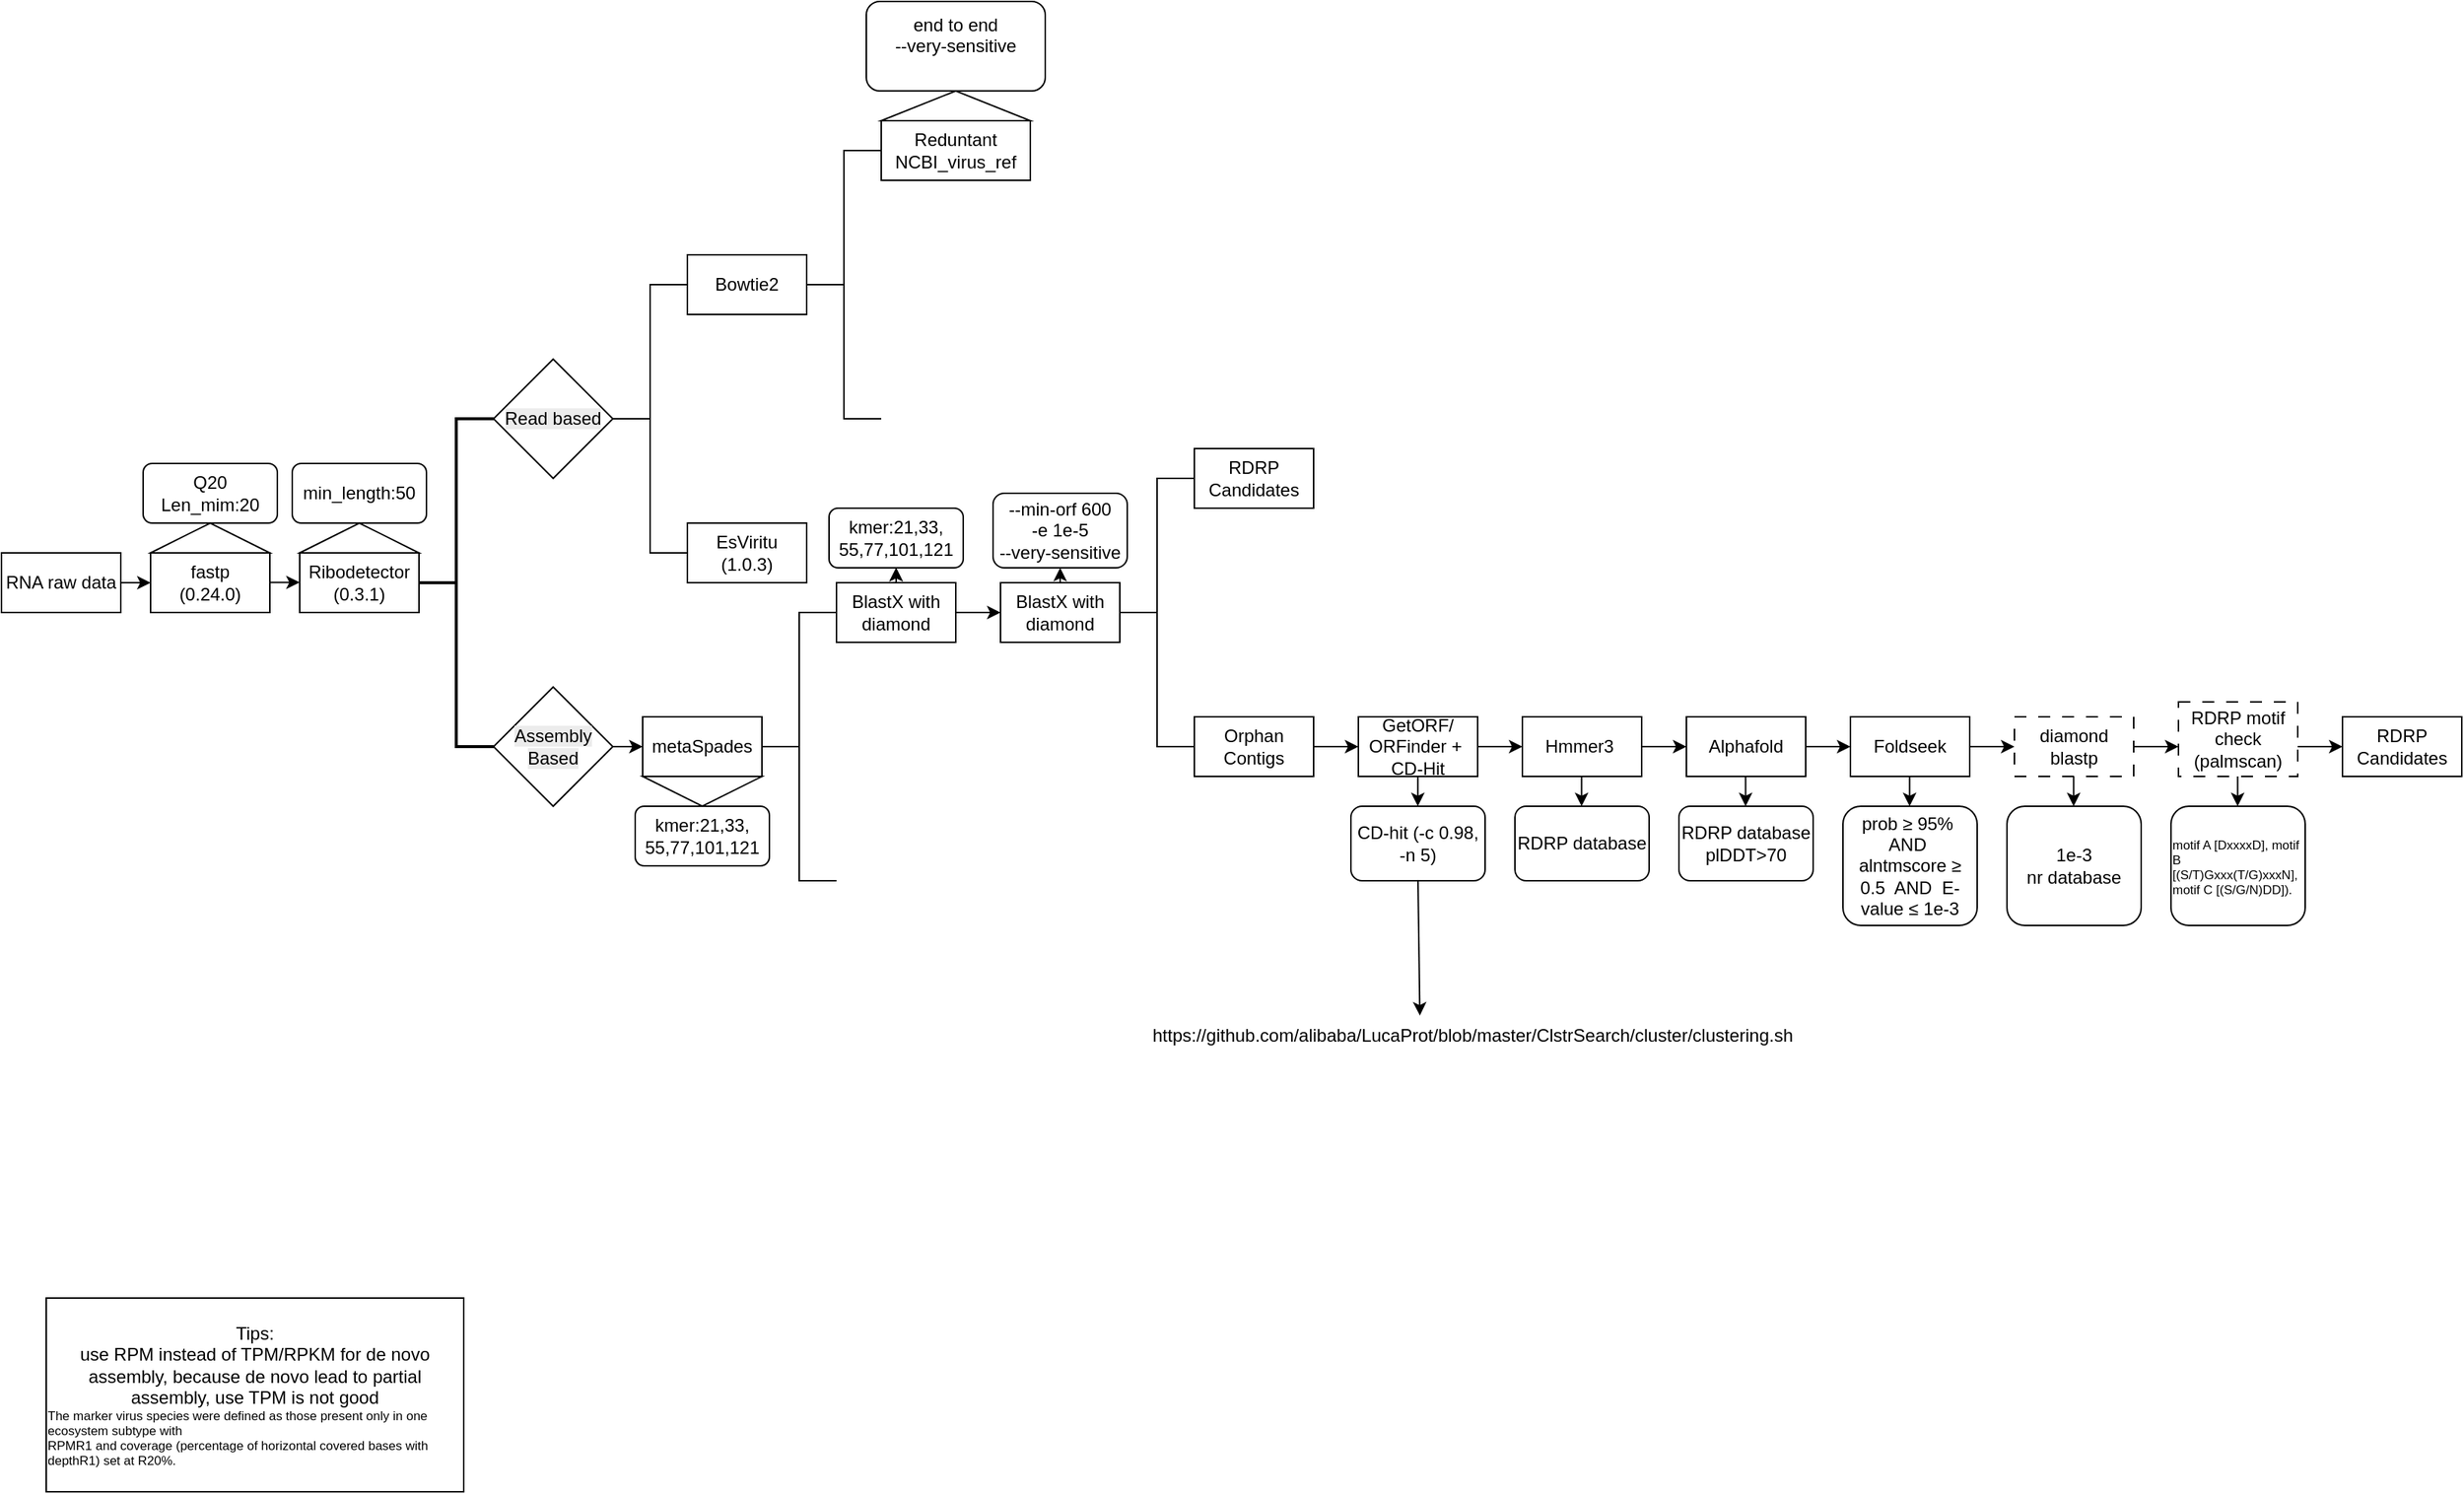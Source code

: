 <mxfile version="28.1.0">
  <diagram name="Page-1" id="d5VSCIzbNMDESyZ41HRd">
    <mxGraphModel dx="1275" dy="1785" grid="1" gridSize="10" guides="1" tooltips="1" connect="1" arrows="1" fold="1" page="1" pageScale="1" pageWidth="850" pageHeight="1100" math="0" shadow="0">
      <root>
        <mxCell id="0" />
        <mxCell id="1" parent="0" />
        <mxCell id="2hq1q1hE4ae5PyoyzUcr-1" value="RNA raw data" style="rounded=0;whiteSpace=wrap;html=1;" parent="1" vertex="1">
          <mxGeometry x="30" y="60" width="80" height="40" as="geometry" />
        </mxCell>
        <mxCell id="3U4D3AY32I1sPScVAuO_-1" value="fastp&lt;div&gt;(0.24.0)&lt;/div&gt;" style="rounded=0;whiteSpace=wrap;html=1;" parent="1" vertex="1">
          <mxGeometry x="130" y="60" width="80" height="40" as="geometry" />
        </mxCell>
        <mxCell id="3U4D3AY32I1sPScVAuO_-2" value="" style="endArrow=classic;html=1;rounded=0;exitX=1;exitY=0.5;exitDx=0;exitDy=0;entryX=0;entryY=0.5;entryDx=0;entryDy=0;" parent="1" source="2hq1q1hE4ae5PyoyzUcr-1" target="3U4D3AY32I1sPScVAuO_-1" edge="1">
          <mxGeometry width="50" height="50" relative="1" as="geometry">
            <mxPoint x="350" y="270" as="sourcePoint" />
            <mxPoint x="400" y="220" as="targetPoint" />
          </mxGeometry>
        </mxCell>
        <mxCell id="3U4D3AY32I1sPScVAuO_-4" value="&lt;span style=&quot;background-color: transparent; color: light-dark(rgb(0, 0, 0), rgb(255, 255, 255));&quot;&gt;Q20&lt;/span&gt;&lt;div&gt;Len_mim:20&lt;/div&gt;" style="rounded=1;whiteSpace=wrap;html=1;" parent="1" vertex="1">
          <mxGeometry x="125" width="90" height="40" as="geometry" />
        </mxCell>
        <mxCell id="3U4D3AY32I1sPScVAuO_-6" value="" style="triangle;whiteSpace=wrap;html=1;rotation=-90;" parent="1" vertex="1">
          <mxGeometry x="160" y="10" width="20" height="80" as="geometry" />
        </mxCell>
        <mxCell id="mpjd_PZbwG2OVMUTGQUJ-1" value="" style="endArrow=classic;html=1;rounded=0;exitX=1;exitY=0.5;exitDx=0;exitDy=0;entryX=0;entryY=0.5;entryDx=0;entryDy=0;" parent="1" edge="1">
          <mxGeometry width="50" height="50" relative="1" as="geometry">
            <mxPoint x="210" y="79.81" as="sourcePoint" />
            <mxPoint x="230" y="79.81" as="targetPoint" />
          </mxGeometry>
        </mxCell>
        <mxCell id="mpjd_PZbwG2OVMUTGQUJ-2" value="Ribodetector&lt;div&gt;(0.3.1)&lt;/div&gt;" style="rounded=0;whiteSpace=wrap;html=1;" parent="1" vertex="1">
          <mxGeometry x="230" y="60" width="80" height="40" as="geometry" />
        </mxCell>
        <mxCell id="mpjd_PZbwG2OVMUTGQUJ-3" value="min_length:50" style="rounded=1;whiteSpace=wrap;html=1;" parent="1" vertex="1">
          <mxGeometry x="225" width="90" height="40" as="geometry" />
        </mxCell>
        <mxCell id="mpjd_PZbwG2OVMUTGQUJ-4" value="" style="triangle;whiteSpace=wrap;html=1;rotation=-90;" parent="1" vertex="1">
          <mxGeometry x="260" y="10" width="20" height="80" as="geometry" />
        </mxCell>
        <mxCell id="mpjd_PZbwG2OVMUTGQUJ-28" value="" style="strokeWidth=2;html=1;shape=mxgraph.flowchart.annotation_2;align=left;labelPosition=right;pointerEvents=1;" parent="1" vertex="1">
          <mxGeometry x="310" y="-30" width="50" height="220" as="geometry" />
        </mxCell>
        <mxCell id="mpjd_PZbwG2OVMUTGQUJ-31" value="&lt;meta charset=&quot;utf-8&quot;&gt;&lt;span style=&quot;color: rgb(0, 0, 0); font-family: Helvetica; font-size: 12px; font-style: normal; font-variant-ligatures: normal; font-variant-caps: normal; font-weight: 400; letter-spacing: normal; orphans: 2; text-align: center; text-indent: 0px; text-transform: none; widows: 2; word-spacing: 0px; -webkit-text-stroke-width: 0px; white-space: normal; background-color: rgb(236, 236, 236); text-decoration-thickness: initial; text-decoration-style: initial; text-decoration-color: initial; display: inline !important; float: none;&quot;&gt;Read based&lt;/span&gt;" style="rhombus;whiteSpace=wrap;html=1;" parent="1" vertex="1">
          <mxGeometry x="360" y="-70" width="80" height="80" as="geometry" />
        </mxCell>
        <mxCell id="mpjd_PZbwG2OVMUTGQUJ-32" value="EsViritu&lt;div&gt;(1.0.3)&lt;/div&gt;" style="rounded=0;whiteSpace=wrap;html=1;" parent="1" vertex="1">
          <mxGeometry x="490" y="40" width="80" height="40" as="geometry" />
        </mxCell>
        <mxCell id="mpjd_PZbwG2OVMUTGQUJ-35" value="" style="strokeWidth=1;html=1;shape=mxgraph.flowchart.annotation_2;align=left;labelPosition=right;pointerEvents=1;" parent="1" vertex="1">
          <mxGeometry x="440" y="-120" width="50" height="180" as="geometry" />
        </mxCell>
        <mxCell id="mpjd_PZbwG2OVMUTGQUJ-36" value="Bowtie2" style="rounded=0;whiteSpace=wrap;html=1;" parent="1" vertex="1">
          <mxGeometry x="490" y="-140" width="80" height="40" as="geometry" />
        </mxCell>
        <mxCell id="mpjd_PZbwG2OVMUTGQUJ-37" value="&lt;div&gt;end to end&lt;/div&gt;--very-sensitive&lt;div&gt;&lt;br&gt;&lt;/div&gt;" style="rounded=1;whiteSpace=wrap;html=1;" parent="1" vertex="1">
          <mxGeometry x="610" y="-310" width="120" height="60" as="geometry" />
        </mxCell>
        <mxCell id="mpjd_PZbwG2OVMUTGQUJ-38" value="" style="triangle;whiteSpace=wrap;html=1;rotation=-90;" parent="1" vertex="1">
          <mxGeometry x="660" y="-290" width="20" height="100" as="geometry" />
        </mxCell>
        <mxCell id="mpjd_PZbwG2OVMUTGQUJ-39" value="" style="strokeWidth=1;html=1;shape=mxgraph.flowchart.annotation_2;align=left;labelPosition=right;pointerEvents=1;" parent="1" vertex="1">
          <mxGeometry x="570" y="-210" width="50" height="180" as="geometry" />
        </mxCell>
        <mxCell id="mpjd_PZbwG2OVMUTGQUJ-40" value="Reduntant&lt;div&gt;NCBI_virus_ref&lt;/div&gt;" style="rounded=0;whiteSpace=wrap;html=1;" parent="1" vertex="1">
          <mxGeometry x="620" y="-230" width="100" height="40" as="geometry" />
        </mxCell>
        <mxCell id="M1uCpGNBb0KluPalSdDA-1" value="&lt;span style=&quot;color: rgb(0, 0, 0); font-family: Helvetica; font-size: 12px; font-style: normal; font-variant-ligatures: normal; font-variant-caps: normal; font-weight: 400; letter-spacing: normal; orphans: 2; text-align: center; text-indent: 0px; text-transform: none; widows: 2; word-spacing: 0px; -webkit-text-stroke-width: 0px; white-space: normal; background-color: rgb(236, 236, 236); text-decoration-thickness: initial; text-decoration-style: initial; text-decoration-color: initial; float: none; display: inline !important;&quot;&gt;Assembly&lt;/span&gt;&lt;div&gt;&lt;span style=&quot;color: rgb(0, 0, 0); font-family: Helvetica; font-size: 12px; font-style: normal; font-variant-ligatures: normal; font-variant-caps: normal; font-weight: 400; letter-spacing: normal; orphans: 2; text-align: center; text-indent: 0px; text-transform: none; widows: 2; word-spacing: 0px; -webkit-text-stroke-width: 0px; white-space: normal; background-color: rgb(236, 236, 236); text-decoration-thickness: initial; text-decoration-style: initial; text-decoration-color: initial; float: none; display: inline !important;&quot;&gt;Based&lt;/span&gt;&lt;/div&gt;" style="rhombus;whiteSpace=wrap;html=1;" parent="1" vertex="1">
          <mxGeometry x="360" y="150" width="80" height="80" as="geometry" />
        </mxCell>
        <mxCell id="M1uCpGNBb0KluPalSdDA-2" value="metaSpades" style="rounded=0;whiteSpace=wrap;html=1;" parent="1" vertex="1">
          <mxGeometry x="460" y="170" width="80" height="40" as="geometry" />
        </mxCell>
        <mxCell id="M1uCpGNBb0KluPalSdDA-4" value="" style="endArrow=classic;html=1;rounded=0;exitX=1;exitY=0.5;exitDx=0;exitDy=0;entryX=0;entryY=0.5;entryDx=0;entryDy=0;" parent="1" edge="1">
          <mxGeometry width="50" height="50" relative="1" as="geometry">
            <mxPoint x="440" y="190" as="sourcePoint" />
            <mxPoint x="460" y="190" as="targetPoint" />
          </mxGeometry>
        </mxCell>
        <mxCell id="M1uCpGNBb0KluPalSdDA-5" value="kmer:21,33,&lt;div&gt;55,77,101,121&lt;/div&gt;" style="rounded=1;whiteSpace=wrap;html=1;" parent="1" vertex="1">
          <mxGeometry x="455" y="230" width="90" height="40" as="geometry" />
        </mxCell>
        <mxCell id="M1uCpGNBb0KluPalSdDA-6" value="" style="triangle;whiteSpace=wrap;html=1;rotation=90;" parent="1" vertex="1">
          <mxGeometry x="490" y="180" width="20" height="80" as="geometry" />
        </mxCell>
        <mxCell id="M1uCpGNBb0KluPalSdDA-7" value="" style="strokeWidth=1;html=1;shape=mxgraph.flowchart.annotation_2;align=left;labelPosition=right;pointerEvents=1;" parent="1" vertex="1">
          <mxGeometry x="540" y="100" width="50" height="180" as="geometry" />
        </mxCell>
        <mxCell id="M1uCpGNBb0KluPalSdDA-19" value="" style="edgeStyle=orthogonalEdgeStyle;rounded=0;orthogonalLoop=1;jettySize=auto;html=1;" parent="1" source="M1uCpGNBb0KluPalSdDA-8" target="M1uCpGNBb0KluPalSdDA-10" edge="1">
          <mxGeometry relative="1" as="geometry" />
        </mxCell>
        <mxCell id="M1uCpGNBb0KluPalSdDA-8" value="BlastX with diamond" style="rounded=0;whiteSpace=wrap;html=1;" parent="1" vertex="1">
          <mxGeometry x="590" y="80" width="80" height="40" as="geometry" />
        </mxCell>
        <mxCell id="M1uCpGNBb0KluPalSdDA-10" value="kmer:21,33,&lt;div&gt;55,77,101,121&lt;/div&gt;" style="rounded=1;whiteSpace=wrap;html=1;" parent="1" vertex="1">
          <mxGeometry x="585" y="30" width="90" height="40" as="geometry" />
        </mxCell>
        <mxCell id="M1uCpGNBb0KluPalSdDA-12" value="" style="endArrow=classic;html=1;rounded=0;entryX=0.5;entryY=1;entryDx=0;entryDy=0;exitX=0.5;exitY=0;exitDx=0;exitDy=0;" parent="1" source="M1uCpGNBb0KluPalSdDA-8" target="M1uCpGNBb0KluPalSdDA-10" edge="1">
          <mxGeometry width="50" height="50" relative="1" as="geometry">
            <mxPoint x="680" y="160" as="sourcePoint" />
            <mxPoint x="730" y="110" as="targetPoint" />
          </mxGeometry>
        </mxCell>
        <mxCell id="M1uCpGNBb0KluPalSdDA-15" value="" style="endArrow=classic;html=1;rounded=0;exitX=1;exitY=0.5;exitDx=0;exitDy=0;" parent="1" edge="1">
          <mxGeometry width="50" height="50" relative="1" as="geometry">
            <mxPoint x="670" y="100" as="sourcePoint" />
            <mxPoint x="700" y="100" as="targetPoint" />
          </mxGeometry>
        </mxCell>
        <mxCell id="M1uCpGNBb0KluPalSdDA-16" value="BlastX with diamond" style="rounded=0;whiteSpace=wrap;html=1;" parent="1" vertex="1">
          <mxGeometry x="700" y="80" width="80" height="40" as="geometry" />
        </mxCell>
        <mxCell id="M1uCpGNBb0KluPalSdDA-17" value="--min-orf 600&lt;div&gt;-e 1e-5&lt;/div&gt;&lt;div&gt;--very-sensitive&lt;/div&gt;" style="rounded=1;whiteSpace=wrap;html=1;" parent="1" vertex="1">
          <mxGeometry x="695" y="20" width="90" height="50" as="geometry" />
        </mxCell>
        <mxCell id="M1uCpGNBb0KluPalSdDA-18" value="" style="endArrow=classic;html=1;rounded=0;entryX=0.5;entryY=1;entryDx=0;entryDy=0;exitX=0.5;exitY=0;exitDx=0;exitDy=0;" parent="1" target="M1uCpGNBb0KluPalSdDA-17" edge="1">
          <mxGeometry width="50" height="50" relative="1" as="geometry">
            <mxPoint x="740" y="80" as="sourcePoint" />
            <mxPoint x="840" y="110" as="targetPoint" />
          </mxGeometry>
        </mxCell>
        <mxCell id="M1uCpGNBb0KluPalSdDA-23" value="" style="strokeWidth=1;html=1;shape=mxgraph.flowchart.annotation_2;align=left;labelPosition=right;pointerEvents=1;" parent="1" vertex="1">
          <mxGeometry x="780" y="10" width="50" height="180" as="geometry" />
        </mxCell>
        <mxCell id="M1uCpGNBb0KluPalSdDA-24" value="RDRP Candidates" style="rounded=0;whiteSpace=wrap;html=1;" parent="1" vertex="1">
          <mxGeometry x="830" y="-10" width="80" height="40" as="geometry" />
        </mxCell>
        <mxCell id="M1uCpGNBb0KluPalSdDA-25" value="Orphan Contigs" style="rounded=0;whiteSpace=wrap;html=1;" parent="1" vertex="1">
          <mxGeometry x="830" y="170" width="80" height="40" as="geometry" />
        </mxCell>
        <mxCell id="M1uCpGNBb0KluPalSdDA-27" value="" style="endArrow=classic;html=1;rounded=0;exitX=1;exitY=0.5;exitDx=0;exitDy=0;" parent="1" edge="1">
          <mxGeometry width="50" height="50" relative="1" as="geometry">
            <mxPoint x="910" y="190" as="sourcePoint" />
            <mxPoint x="940" y="190" as="targetPoint" />
          </mxGeometry>
        </mxCell>
        <mxCell id="0CakbcepppxWFJiGsruR-1" value="GetORF/&lt;div&gt;&lt;span style=&quot;background-color: transparent; color: light-dark(rgb(0, 0, 0), rgb(255, 255, 255));&quot;&gt;ORFinder +&amp;nbsp;&lt;/span&gt;&lt;div&gt;&lt;div&gt;CD-Hit&lt;/div&gt;&lt;/div&gt;&lt;/div&gt;" style="rounded=0;whiteSpace=wrap;html=1;" parent="1" vertex="1">
          <mxGeometry x="940" y="170" width="80" height="40" as="geometry" />
        </mxCell>
        <mxCell id="0CakbcepppxWFJiGsruR-3" value="CD-hit (-c 0.98, -n 5)" style="rounded=1;whiteSpace=wrap;html=1;" parent="1" vertex="1">
          <mxGeometry x="935" y="230" width="90" height="50" as="geometry" />
        </mxCell>
        <mxCell id="0CakbcepppxWFJiGsruR-4" value="" style="endArrow=classic;html=1;rounded=0;exitX=0.5;exitY=0;exitDx=0;exitDy=0;" parent="1" edge="1">
          <mxGeometry width="50" height="50" relative="1" as="geometry">
            <mxPoint x="979.88" y="210" as="sourcePoint" />
            <mxPoint x="979.88" y="230" as="targetPoint" />
          </mxGeometry>
        </mxCell>
        <mxCell id="0CakbcepppxWFJiGsruR-5" value="Hmmer3&amp;nbsp;" style="rounded=0;whiteSpace=wrap;html=1;" parent="1" vertex="1">
          <mxGeometry x="1050" y="170" width="80" height="40" as="geometry" />
        </mxCell>
        <mxCell id="0CakbcepppxWFJiGsruR-6" value="" style="endArrow=classic;html=1;rounded=0;exitX=1;exitY=0.5;exitDx=0;exitDy=0;" parent="1" edge="1">
          <mxGeometry width="50" height="50" relative="1" as="geometry">
            <mxPoint x="1020" y="190" as="sourcePoint" />
            <mxPoint x="1050" y="190" as="targetPoint" />
          </mxGeometry>
        </mxCell>
        <mxCell id="0CakbcepppxWFJiGsruR-7" value="" style="endArrow=classic;html=1;rounded=0;exitX=0.5;exitY=0;exitDx=0;exitDy=0;" parent="1" edge="1">
          <mxGeometry width="50" height="50" relative="1" as="geometry">
            <mxPoint x="1089.71" y="210" as="sourcePoint" />
            <mxPoint x="1089.71" y="230" as="targetPoint" />
          </mxGeometry>
        </mxCell>
        <mxCell id="0CakbcepppxWFJiGsruR-8" value="RDRP database" style="rounded=1;whiteSpace=wrap;html=1;" parent="1" vertex="1">
          <mxGeometry x="1045" y="230" width="90" height="50" as="geometry" />
        </mxCell>
        <mxCell id="0CakbcepppxWFJiGsruR-9" value="Alphafold" style="rounded=0;whiteSpace=wrap;html=1;" parent="1" vertex="1">
          <mxGeometry x="1160" y="170" width="80" height="40" as="geometry" />
        </mxCell>
        <mxCell id="0CakbcepppxWFJiGsruR-10" value="" style="endArrow=classic;html=1;rounded=0;exitX=1;exitY=0.5;exitDx=0;exitDy=0;" parent="1" edge="1">
          <mxGeometry width="50" height="50" relative="1" as="geometry">
            <mxPoint x="1130" y="190" as="sourcePoint" />
            <mxPoint x="1160" y="190" as="targetPoint" />
          </mxGeometry>
        </mxCell>
        <mxCell id="0CakbcepppxWFJiGsruR-11" value="" style="endArrow=classic;html=1;rounded=0;exitX=0.5;exitY=0;exitDx=0;exitDy=0;" parent="1" edge="1">
          <mxGeometry width="50" height="50" relative="1" as="geometry">
            <mxPoint x="1199.71" y="210" as="sourcePoint" />
            <mxPoint x="1199.71" y="230" as="targetPoint" />
          </mxGeometry>
        </mxCell>
        <mxCell id="0CakbcepppxWFJiGsruR-12" value="RDRP database&lt;div&gt;plDDT&amp;gt;70&lt;/div&gt;" style="rounded=1;whiteSpace=wrap;html=1;" parent="1" vertex="1">
          <mxGeometry x="1155" y="230" width="90" height="50" as="geometry" />
        </mxCell>
        <mxCell id="0CakbcepppxWFJiGsruR-13" value="" style="endArrow=classic;html=1;rounded=0;exitX=1;exitY=0.5;exitDx=0;exitDy=0;" parent="1" edge="1">
          <mxGeometry width="50" height="50" relative="1" as="geometry">
            <mxPoint x="1240" y="190" as="sourcePoint" />
            <mxPoint x="1270" y="190" as="targetPoint" />
          </mxGeometry>
        </mxCell>
        <mxCell id="0CakbcepppxWFJiGsruR-14" value="Foldseek" style="rounded=0;whiteSpace=wrap;html=1;" parent="1" vertex="1">
          <mxGeometry x="1270" y="170" width="80" height="40" as="geometry" />
        </mxCell>
        <mxCell id="0CakbcepppxWFJiGsruR-17" value="" style="endArrow=classic;html=1;rounded=0;exitX=0.5;exitY=0;exitDx=0;exitDy=0;" parent="1" edge="1">
          <mxGeometry width="50" height="50" relative="1" as="geometry">
            <mxPoint x="1309.71" y="210" as="sourcePoint" />
            <mxPoint x="1309.71" y="230" as="targetPoint" />
          </mxGeometry>
        </mxCell>
        <mxCell id="0CakbcepppxWFJiGsruR-18" value="&lt;span style=&quot;text-align: left;&quot;&gt;prob ≥ 95%&amp;nbsp; AND&amp;nbsp; alntmscore ≥ 0.5&amp;nbsp; AND&amp;nbsp; E-value ≤ 1e-3&lt;/span&gt;" style="rounded=1;whiteSpace=wrap;html=1;" parent="1" vertex="1">
          <mxGeometry x="1265" y="230" width="90" height="80" as="geometry" />
        </mxCell>
        <mxCell id="0CakbcepppxWFJiGsruR-19" value="" style="endArrow=classic;html=1;rounded=0;exitX=1;exitY=0.5;exitDx=0;exitDy=0;" parent="1" edge="1">
          <mxGeometry width="50" height="50" relative="1" as="geometry">
            <mxPoint x="1350" y="190" as="sourcePoint" />
            <mxPoint x="1380" y="190" as="targetPoint" />
          </mxGeometry>
        </mxCell>
        <mxCell id="0CakbcepppxWFJiGsruR-20" value="diamond&lt;div&gt;blastp&lt;/div&gt;" style="rounded=0;whiteSpace=wrap;html=1;dashed=1;dashPattern=8 8;" parent="1" vertex="1">
          <mxGeometry x="1380" y="170" width="80" height="40" as="geometry" />
        </mxCell>
        <mxCell id="0CakbcepppxWFJiGsruR-21" value="" style="endArrow=classic;html=1;rounded=0;exitX=0.5;exitY=0;exitDx=0;exitDy=0;" parent="1" edge="1">
          <mxGeometry width="50" height="50" relative="1" as="geometry">
            <mxPoint x="1419.71" y="210" as="sourcePoint" />
            <mxPoint x="1419.71" y="230" as="targetPoint" />
          </mxGeometry>
        </mxCell>
        <mxCell id="0CakbcepppxWFJiGsruR-22" value="&lt;span style=&quot;text-align: left;&quot;&gt;1e-3&lt;/span&gt;&lt;div&gt;&lt;span style=&quot;text-align: left;&quot;&gt;nr database&lt;/span&gt;&lt;/div&gt;" style="rounded=1;whiteSpace=wrap;html=1;" parent="1" vertex="1">
          <mxGeometry x="1375" y="230" width="90" height="80" as="geometry" />
        </mxCell>
        <mxCell id="0CakbcepppxWFJiGsruR-23" value="" style="endArrow=classic;html=1;rounded=0;exitX=1;exitY=0.5;exitDx=0;exitDy=0;" parent="1" edge="1">
          <mxGeometry width="50" height="50" relative="1" as="geometry">
            <mxPoint x="1460" y="190" as="sourcePoint" />
            <mxPoint x="1490" y="190" as="targetPoint" />
          </mxGeometry>
        </mxCell>
        <mxCell id="0CakbcepppxWFJiGsruR-24" value="RDRP motif check&lt;div&gt;(palmscan)&lt;/div&gt;" style="rounded=0;whiteSpace=wrap;html=1;dashed=1;dashPattern=8 8;" parent="1" vertex="1">
          <mxGeometry x="1490" y="160" width="80" height="50" as="geometry" />
        </mxCell>
        <mxCell id="0CakbcepppxWFJiGsruR-25" value="" style="endArrow=classic;html=1;rounded=0;exitX=0.5;exitY=0;exitDx=0;exitDy=0;" parent="1" edge="1">
          <mxGeometry width="50" height="50" relative="1" as="geometry">
            <mxPoint x="1529.71" y="210" as="sourcePoint" />
            <mxPoint x="1529.71" y="230" as="targetPoint" />
          </mxGeometry>
        </mxCell>
        <mxCell id="0CakbcepppxWFJiGsruR-26" value="&lt;p style=&quot;margin: 0px; font-variant-numeric: normal; font-variant-east-asian: normal; font-variant-alternates: normal; font-size-adjust: none; font-kerning: auto; font-optical-sizing: auto; font-feature-settings: normal; font-variation-settings: normal; font-variant-position: normal; font-variant-emoji: normal; font-stretch: normal; font-size: 8.5px; line-height: normal; text-align: start;&quot; class=&quot;p1&quot;&gt;motif A [DxxxxD], motif B [(S/T)Gxxx(T/G)xxxN], motif C [(S/G/N)DD]).&lt;/p&gt;" style="rounded=1;whiteSpace=wrap;html=1;" parent="1" vertex="1">
          <mxGeometry x="1485" y="230" width="90" height="80" as="geometry" />
        </mxCell>
        <mxCell id="1CzcoiM6m79WCnnG3GS5-1" value="RDRP Candidates" style="rounded=0;whiteSpace=wrap;html=1;" parent="1" vertex="1">
          <mxGeometry x="1600" y="170" width="80" height="40" as="geometry" />
        </mxCell>
        <mxCell id="1CzcoiM6m79WCnnG3GS5-3" value="" style="endArrow=classic;html=1;rounded=0;exitX=1;exitY=0.5;exitDx=0;exitDy=0;" parent="1" edge="1">
          <mxGeometry width="50" height="50" relative="1" as="geometry">
            <mxPoint x="1570" y="190" as="sourcePoint" />
            <mxPoint x="1600" y="190" as="targetPoint" />
          </mxGeometry>
        </mxCell>
        <UserObject label="https://github.com/alibaba/LucaProt/blob/master/ClstrSearch/cluster/clustering.sh" link="https://github.com/alibaba/LucaProt/blob/master/ClstrSearch/cluster/clustering.sh" id="1CzcoiM6m79WCnnG3GS5-4">
          <mxCell style="text;whiteSpace=wrap;html=1;" parent="1" vertex="1">
            <mxGeometry x="800" y="370" width="460" height="40" as="geometry" />
          </mxCell>
        </UserObject>
        <mxCell id="1CzcoiM6m79WCnnG3GS5-6" value="" style="endArrow=classic;html=1;rounded=0;exitX=0.5;exitY=1;exitDx=0;exitDy=0;entryX=0.394;entryY=0.011;entryDx=0;entryDy=0;entryPerimeter=0;" parent="1" source="0CakbcepppxWFJiGsruR-3" target="1CzcoiM6m79WCnnG3GS5-4" edge="1">
          <mxGeometry width="50" height="50" relative="1" as="geometry">
            <mxPoint x="980" y="320" as="sourcePoint" />
            <mxPoint x="980" y="340" as="targetPoint" />
          </mxGeometry>
        </mxCell>
        <mxCell id="HUlDQ5VoFlM1ivxALCAT-1" value="Tips:&lt;div&gt;use RPM instead of TPM/RPKM for de novo assembly, because de novo lead to partial assembly, use TPM is not good&lt;/div&gt;&lt;div&gt;&lt;p style=&quot;margin: 0px; font-variant-numeric: normal; font-variant-east-asian: normal; font-variant-alternates: normal; font-size-adjust: none; font-kerning: auto; font-optical-sizing: auto; font-feature-settings: normal; font-variation-settings: normal; font-variant-position: normal; font-variant-emoji: normal; font-stretch: normal; font-size: 8.5px; line-height: normal; text-align: start;&quot; class=&quot;p1&quot;&gt;The marker virus species were defined as those present only in one ecosystem subtype with&lt;/p&gt;&lt;p style=&quot;margin: 0px; font-variant-numeric: normal; font-variant-east-asian: normal; font-variant-alternates: normal; font-size-adjust: none; font-kerning: auto; font-optical-sizing: auto; font-feature-settings: normal; font-variation-settings: normal; font-variant-position: normal; font-variant-emoji: normal; font-stretch: normal; font-size: 8.5px; line-height: normal; text-align: start;&quot; class=&quot;p1&quot;&gt;RPMR1 and coverage (percentage of horizontal covered bases with depthR1) set at R20%.&lt;/p&gt;&lt;/div&gt;" style="rounded=0;whiteSpace=wrap;html=1;" vertex="1" parent="1">
          <mxGeometry x="60" y="560" width="280" height="130" as="geometry" />
        </mxCell>
      </root>
    </mxGraphModel>
  </diagram>
</mxfile>
